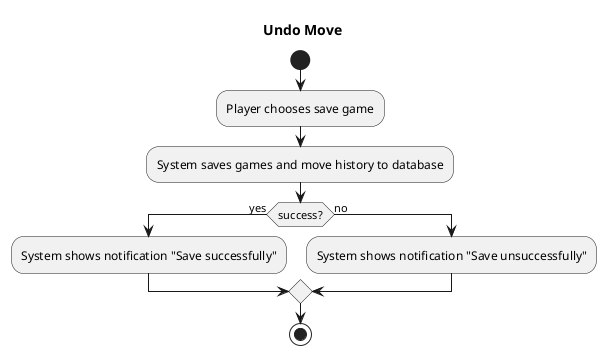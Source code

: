 @startuml "Activity diagram"
title "Undo Move"

start
:Player chooses save game;
:System saves games and move history to database;
if (success?) then (yes)
    :System shows notification "Save successfully";
else (no)
    :System shows notification "Save unsuccessfully";
endif

stop
@enduml
